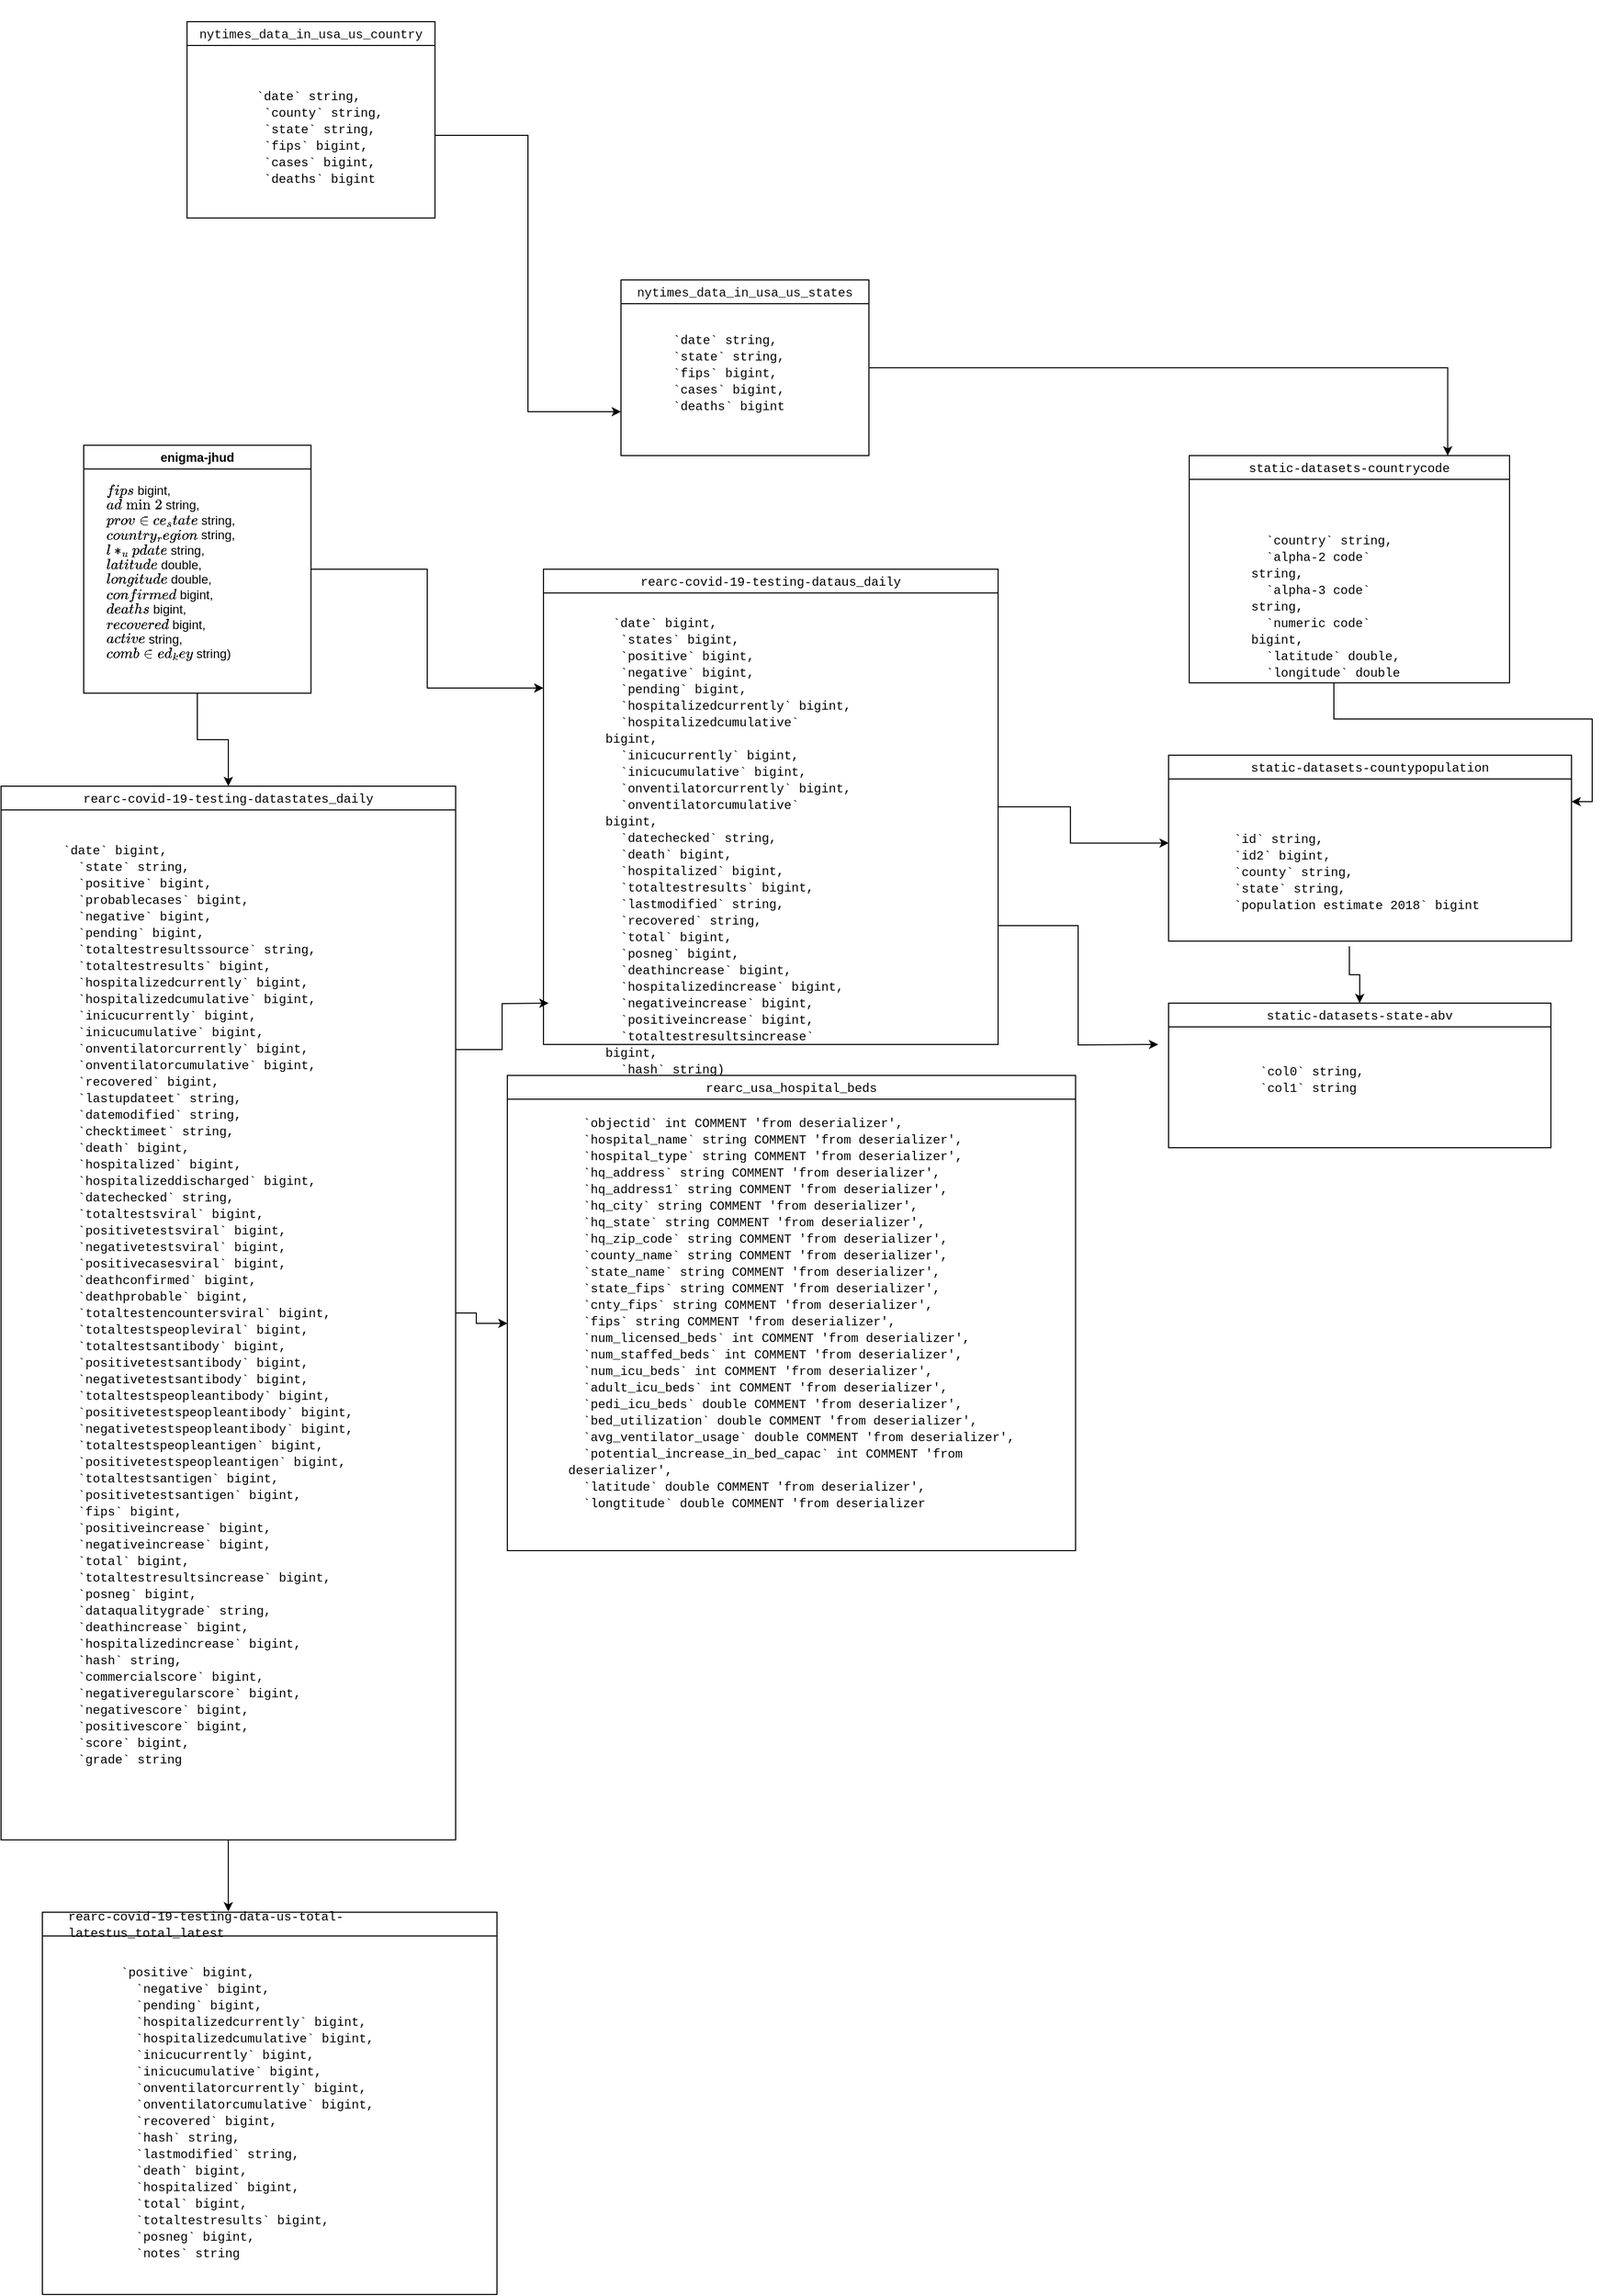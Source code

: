 <mxfile version="24.7.6">
  <diagram name="Page-1" id="dD29cySdZP62OlTQgOJT">
    <mxGraphModel dx="1900" dy="1630" grid="1" gridSize="10" guides="1" tooltips="1" connect="1" arrows="1" fold="1" page="1" pageScale="1" pageWidth="850" pageHeight="1100" background="none" math="0" shadow="0">
      <root>
        <mxCell id="0" />
        <mxCell id="1" parent="0" />
        <mxCell id="BDY_F9Gg0oUb3C9UldvQ-10" style="edgeStyle=orthogonalEdgeStyle;rounded=0;orthogonalLoop=1;jettySize=auto;html=1;exitX=1;exitY=0.5;exitDx=0;exitDy=0;entryX=0;entryY=0.25;entryDx=0;entryDy=0;" parent="1" source="F8RsnSarVV1AUwlZgipK-1" target="F8RsnSarVV1AUwlZgipK-21" edge="1">
          <mxGeometry relative="1" as="geometry" />
        </mxCell>
        <mxCell id="BDY_F9Gg0oUb3C9UldvQ-11" style="edgeStyle=orthogonalEdgeStyle;rounded=0;orthogonalLoop=1;jettySize=auto;html=1;exitX=0.5;exitY=1;exitDx=0;exitDy=0;" parent="1" source="F8RsnSarVV1AUwlZgipK-1" target="F8RsnSarVV1AUwlZgipK-23" edge="1">
          <mxGeometry relative="1" as="geometry" />
        </mxCell>
        <mxCell id="F8RsnSarVV1AUwlZgipK-1" value="enigma-jhud" style="swimlane;whiteSpace=wrap;html=1;" parent="1" vertex="1">
          <mxGeometry x="-20" y="150" width="220" height="240" as="geometry" />
        </mxCell>
        <mxCell id="F8RsnSarVV1AUwlZgipK-2" value="`fips` bigint,  &#xa;  `admin2` string,  &#xa;  `province_state` string,  &#xa;  `country_region` string,  &#xa;  `last_update` string,  &#xa;  `latitude` double,  &#xa;  `longitude` double,  &#xa;  `confirmed` bigint,  &#xa;  `deaths` bigint,  &#xa;  `recovered` bigint,  &#xa;  `active` string,  &#xa;  `combined_key` string)" style="text;whiteSpace=wrap;html=1;" parent="F8RsnSarVV1AUwlZgipK-1" vertex="1">
          <mxGeometry x="20" y="30" width="160" height="200" as="geometry" />
        </mxCell>
        <mxCell id="F8RsnSarVV1AUwlZgipK-5" value="&lt;pre style=&quot;font-family: var(--font-family-monospace-yt4nwf, Monaco, Menlo, Consolas, &amp;quot;Courier Prime&amp;quot;, Courier, &amp;quot;Courier New&amp;quot;, monospace); font-size: var(--font-size-body-s-533prh, 12px); padding: 0.4rem; margin-top: 0px; margin-bottom: 0px; overflow: auto; background-image: initial; background-position: initial; background-size: initial; background-repeat: initial; background-attachment: initial; background-origin: initial; background-clip: initial; text-wrap: wrap; line-height: var(--line-height-body-s-n0pazd, 16px); -webkit-font-smoothing: auto; font-weight: 400; padding-block: var(--space-scaled-xl-rljqft, 24px); padding-inline: var(--space-xl-5fdwzu, 24px); text-align: start;&quot; class=&quot;awsui_root_18wu0_1ra3n_851 awsui_box_18wu0_1ra3n_108 awsui_pre-variant_18wu0_1ra3n_108 awsui_p-xl_18wu0_1ra3n_501 awsui_color-default_18wu0_1ra3n_108 awsui_font-size-body-s_18wu0_1ra3n_259 awsui_font-weight-default_18wu0_1ra3n_164&quot; data-testid=&quot;query-results-text&quot;&gt;&lt;span style=&quot;background-color: rgb(255, 255, 255);&quot;&gt;&lt;font color=&quot;#0a0a0a&quot;&gt;nytimes_data_in_usa_us_states&lt;/font&gt;&lt;/span&gt;&lt;/pre&gt;" style="swimlane;whiteSpace=wrap;html=1;" parent="1" vertex="1">
          <mxGeometry x="500" y="-10" width="240" height="170" as="geometry" />
        </mxCell>
        <mxCell id="F8RsnSarVV1AUwlZgipK-6" value="&lt;pre data-testid=&quot;query-results-text&quot; class=&quot;awsui_root_18wu0_1ra3n_851 awsui_box_18wu0_1ra3n_108 awsui_pre-variant_18wu0_1ra3n_108 awsui_p-xl_18wu0_1ra3n_501 awsui_color-default_18wu0_1ra3n_108 awsui_font-size-body-s_18wu0_1ra3n_259 awsui_font-weight-default_18wu0_1ra3n_164&quot; style=&quot;font-family: var(--font-family-monospace-yt4nwf, Monaco, Menlo, Consolas, &amp;quot;Courier Prime&amp;quot;, Courier, &amp;quot;Courier New&amp;quot;, monospace); font-size: var(--font-size-body-s-533prh, 12px); padding: 0.4rem; margin-top: 0px; margin-bottom: 0px; overflow: auto; background-image: initial; background-position: initial; background-size: initial; background-repeat: initial; background-attachment: initial; background-origin: initial; background-clip: initial; text-wrap: wrap; line-height: var(--line-height-body-s-n0pazd, 16px); -webkit-font-smoothing: auto; padding-block: var(--space-scaled-xl-rljqft, 24px); padding-inline: var(--space-xl-5fdwzu, 24px);&quot;&gt;  `date` string, &lt;br&gt;  `state` string, &lt;br&gt;  `fips` bigint, &lt;br&gt;  `cases` bigint, &lt;br&gt;  `deaths` bigint&lt;/pre&gt;" style="text;whiteSpace=wrap;html=1;fontColor=default;labelBackgroundColor=none;" parent="F8RsnSarVV1AUwlZgipK-5" vertex="1">
          <mxGeometry x="10" y="20" width="190" height="200" as="geometry" />
        </mxCell>
        <mxCell id="F8RsnSarVV1AUwlZgipK-7" value="&lt;pre style=&quot;font-family: var(--font-family-monospace-yt4nwf, Monaco, Menlo, Consolas, &amp;quot;Courier Prime&amp;quot;, Courier, &amp;quot;Courier New&amp;quot;, monospace); font-size: var(--font-size-body-s-533prh, 12px); padding: 0.4rem; margin-top: 0px; margin-bottom: 0px; overflow: auto; background-image: initial; background-position: initial; background-size: initial; background-repeat: initial; background-attachment: initial; background-origin: initial; background-clip: initial; text-wrap: wrap; line-height: var(--line-height-body-s-n0pazd, 16px); -webkit-font-smoothing: auto; font-weight: 400; padding-block: var(--space-scaled-xl-rljqft, 24px); padding-inline: var(--space-xl-5fdwzu, 24px); text-align: start;&quot; class=&quot;awsui_root_18wu0_1ra3n_851 awsui_box_18wu0_1ra3n_108 awsui_pre-variant_18wu0_1ra3n_108 awsui_p-xl_18wu0_1ra3n_501 awsui_color-default_18wu0_1ra3n_108 awsui_font-size-body-s_18wu0_1ra3n_259 awsui_font-weight-default_18wu0_1ra3n_164&quot; data-testid=&quot;query-results-text&quot;&gt;&lt;span style=&quot;&quot;&gt;&lt;font color=&quot;#0a0a0a&quot;&gt;nytimes_data_in_usa_us_country&lt;/font&gt;&lt;/span&gt;&lt;/pre&gt;" style="swimlane;whiteSpace=wrap;html=1;labelBackgroundColor=none;shadow=0;" parent="1" vertex="1">
          <mxGeometry x="80" y="-260" width="240" height="190" as="geometry" />
        </mxCell>
        <mxCell id="F8RsnSarVV1AUwlZgipK-8" value="&lt;pre data-testid=&quot;query-results-text&quot; class=&quot;awsui_root_18wu0_1ra3n_851 awsui_box_18wu0_1ra3n_108 awsui_pre-variant_18wu0_1ra3n_108 awsui_p-xl_18wu0_1ra3n_501 awsui_color-default_18wu0_1ra3n_108 awsui_font-size-body-s_18wu0_1ra3n_259 awsui_font-weight-default_18wu0_1ra3n_164&quot; style=&quot;font-family: var(--font-family-monospace-yt4nwf, Monaco, Menlo, Consolas, &amp;quot;Courier Prime&amp;quot;, Courier, &amp;quot;Courier New&amp;quot;, monospace); font-size: var(--font-size-body-s-533prh, 12px); padding: 0.4rem; margin-top: 0px; margin-bottom: 0px; overflow: auto; background-image: initial; background-position: initial; background-size: initial; background-repeat: initial; background-attachment: initial; background-origin: initial; background-clip: initial; text-wrap: wrap; line-height: var(--line-height-body-s-n0pazd, 16px); -webkit-font-smoothing: auto; padding-block: var(--space-scaled-xl-rljqft, 24px); padding-inline: var(--space-xl-5fdwzu, 24px);&quot;&gt;&lt;pre data-testid=&quot;query-results-text&quot; class=&quot;awsui_root_18wu0_1ra3n_851 awsui_box_18wu0_1ra3n_108 awsui_pre-variant_18wu0_1ra3n_108 awsui_p-xl_18wu0_1ra3n_501 awsui_color-default_18wu0_1ra3n_108 awsui_font-size-body-s_18wu0_1ra3n_259 awsui_font-weight-default_18wu0_1ra3n_164&quot; style=&quot;font-family: var(--font-family-monospace-yt4nwf, Monaco, Menlo, Consolas, &amp;quot;Courier Prime&amp;quot;, Courier, &amp;quot;Courier New&amp;quot;, monospace); font-size: var(--font-size-body-s-533prh, 12px); padding: 0.4rem; margin-top: 0px; margin-bottom: 0px; overflow: auto; background-image: initial; background-position: initial; background-size: initial; background-repeat: initial; background-attachment: initial; background-origin: initial; background-clip: initial; text-wrap: wrap; line-height: var(--line-height-body-s-n0pazd, 16px); -webkit-font-smoothing: auto; padding-block: var(--space-scaled-xl-rljqft, 24px); padding-inline: var(--space-xl-5fdwzu, 24px);&quot;&gt; `date` string, &lt;br&gt;  `county` string, &lt;br&gt;  `state` string, &lt;br&gt;  `fips` bigint, &lt;br&gt;  `cases` bigint, &lt;br&gt;  `deaths` bigint&lt;/pre&gt;&lt;/pre&gt;" style="text;whiteSpace=wrap;html=1;fontColor=default;labelBackgroundColor=none;" parent="F8RsnSarVV1AUwlZgipK-7" vertex="1">
          <mxGeometry x="10" y="10" width="230" height="200" as="geometry" />
        </mxCell>
        <mxCell id="F8RsnSarVV1AUwlZgipK-17" value="&lt;pre style=&quot;font-family: var(--font-family-monospace-yt4nwf, Monaco, Menlo, Consolas, &amp;quot;Courier Prime&amp;quot;, Courier, &amp;quot;Courier New&amp;quot;, monospace); font-size: var(--font-size-body-s-533prh, 12px); padding: 0.4rem; margin-top: 0px; margin-bottom: 0px; overflow: auto; background-image: initial; background-position: initial; background-size: initial; background-repeat: initial; background-attachment: initial; background-origin: initial; background-clip: initial; text-wrap: wrap; line-height: var(--line-height-body-s-n0pazd, 16px); -webkit-font-smoothing: auto; font-weight: 400; padding-block: var(--space-scaled-xl-rljqft, 24px); padding-inline: var(--space-xl-5fdwzu, 24px); text-align: start;&quot; class=&quot;awsui_root_18wu0_1ra3n_851 awsui_box_18wu0_1ra3n_108 awsui_pre-variant_18wu0_1ra3n_108 awsui_p-xl_18wu0_1ra3n_501 awsui_color-default_18wu0_1ra3n_108 awsui_font-size-body-s_18wu0_1ra3n_259 awsui_font-weight-default_18wu0_1ra3n_164&quot; data-testid=&quot;query-results-text&quot;&gt;rearc-covid-19-testing-data-us-total-latestus_total_latest&lt;/pre&gt;" style="swimlane;whiteSpace=wrap;html=1;labelBackgroundColor=none;fontColor=default;" parent="1" vertex="1">
          <mxGeometry x="-60" y="1570" width="440" height="370" as="geometry" />
        </mxCell>
        <mxCell id="F8RsnSarVV1AUwlZgipK-18" value="&lt;pre style=&quot;font-family: var(--font-family-monospace-yt4nwf, Monaco, Menlo, Consolas, &amp;quot;Courier Prime&amp;quot;, Courier, &amp;quot;Courier New&amp;quot;, monospace); font-size: var(--font-size-body-s-533prh, 12px); padding: 0.4rem; margin-top: 0px; margin-bottom: 0px; overflow: auto; background-image: initial; background-position: initial; background-size: initial; background-repeat: initial; background-attachment: initial; background-origin: initial; background-clip: initial; text-wrap: wrap; line-height: var(--line-height-body-s-n0pazd, 16px); -webkit-font-smoothing: auto; padding-block: var(--space-scaled-xl-rljqft, 24px); padding-inline: var(--space-xl-5fdwzu, 24px);&quot; class=&quot;awsui_root_18wu0_1ra3n_851 awsui_box_18wu0_1ra3n_108 awsui_pre-variant_18wu0_1ra3n_108 awsui_p-xl_18wu0_1ra3n_501 awsui_color-default_18wu0_1ra3n_108 awsui_font-size-body-s_18wu0_1ra3n_259 awsui_font-weight-default_18wu0_1ra3n_164&quot; data-testid=&quot;query-results-text&quot;&gt;`positive` bigint, &lt;br&gt;  `negative` bigint, &lt;br&gt;  `pending` bigint, &lt;br&gt;  `hospitalizedcurrently` bigint, &lt;br&gt;  `hospitalizedcumulative` bigint, &lt;br&gt;  `inicucurrently` bigint, &lt;br&gt;  `inicucumulative` bigint, &lt;br&gt;  `onventilatorcurrently` bigint, &lt;br&gt;  `onventilatorcumulative` bigint, &lt;br&gt;  `recovered` bigint, &lt;br&gt;  `hash` string, &lt;br&gt;  `lastmodified` string, &lt;br&gt;  `death` bigint, &lt;br&gt;  `hospitalized` bigint, &lt;br&gt;  `total` bigint, &lt;br&gt;  `totaltestresults` bigint, &lt;br&gt;  `posneg` bigint, &lt;br&gt;  `notes` string&lt;/pre&gt;" style="text;whiteSpace=wrap;html=1;labelBackgroundColor=none;fontColor=default;" parent="F8RsnSarVV1AUwlZgipK-17" vertex="1">
          <mxGeometry x="50" y="20" width="310" height="200" as="geometry" />
        </mxCell>
        <mxCell id="BDY_F9Gg0oUb3C9UldvQ-19" style="edgeStyle=orthogonalEdgeStyle;rounded=0;orthogonalLoop=1;jettySize=auto;html=1;exitX=1;exitY=0.75;exitDx=0;exitDy=0;" parent="1" source="F8RsnSarVV1AUwlZgipK-21" edge="1">
          <mxGeometry relative="1" as="geometry">
            <mxPoint x="1020" y="730" as="targetPoint" />
          </mxGeometry>
        </mxCell>
        <mxCell id="F8RsnSarVV1AUwlZgipK-21" value="&lt;pre style=&quot;font-family: var(--font-family-monospace-yt4nwf, Monaco, Menlo, Consolas, &amp;quot;Courier Prime&amp;quot;, Courier, &amp;quot;Courier New&amp;quot;, monospace); font-size: var(--font-size-body-s-533prh, 12px); padding: 0.4rem; margin-top: 0px; margin-bottom: 0px; overflow: auto; background-image: initial; background-position: initial; background-size: initial; background-repeat: initial; background-attachment: initial; background-origin: initial; background-clip: initial; text-wrap: wrap; line-height: var(--line-height-body-s-n0pazd, 16px); -webkit-font-smoothing: auto; font-weight: 400; padding-block: var(--space-scaled-xl-rljqft, 24px); padding-inline: var(--space-xl-5fdwzu, 24px); text-align: start;&quot; class=&quot;awsui_root_18wu0_1ra3n_851 awsui_box_18wu0_1ra3n_108 awsui_pre-variant_18wu0_1ra3n_108 awsui_p-xl_18wu0_1ra3n_501 awsui_color-default_18wu0_1ra3n_108 awsui_font-size-body-s_18wu0_1ra3n_259 awsui_font-weight-default_18wu0_1ra3n_164&quot; data-testid=&quot;query-results-text&quot;&gt;&lt;pre style=&quot;font-family: var(--font-family-monospace-yt4nwf, Monaco, Menlo, Consolas, &amp;quot;Courier Prime&amp;quot;, Courier, &amp;quot;Courier New&amp;quot;, monospace); font-size: var(--font-size-body-s-533prh, 12px); padding: 0.4rem; margin-top: 0px; margin-bottom: 0px; overflow: auto; background-image: initial; background-position: initial; background-size: initial; background-repeat: initial; background-attachment: initial; background-origin: initial; background-clip: initial; text-wrap: wrap; line-height: var(--line-height-body-s-n0pazd, 16px); -webkit-font-smoothing: auto; padding-block: var(--space-scaled-xl-rljqft, 24px); padding-inline: var(--space-xl-5fdwzu, 24px);&quot; class=&quot;awsui_root_18wu0_1ra3n_851 awsui_box_18wu0_1ra3n_108 awsui_pre-variant_18wu0_1ra3n_108 awsui_p-xl_18wu0_1ra3n_501 awsui_color-default_18wu0_1ra3n_108 awsui_font-size-body-s_18wu0_1ra3n_259 awsui_font-weight-default_18wu0_1ra3n_164&quot; data-testid=&quot;query-results-text&quot;&gt;rearc-covid-19-testing-dataus_daily&lt;/pre&gt;&lt;/pre&gt;" style="swimlane;whiteSpace=wrap;html=1;labelBackgroundColor=none;fontColor=default;" parent="1" vertex="1">
          <mxGeometry x="425" y="270" width="440" height="460" as="geometry" />
        </mxCell>
        <mxCell id="F8RsnSarVV1AUwlZgipK-22" value="&lt;pre style=&quot;font-family: var(--font-family-monospace-yt4nwf, Monaco, Menlo, Consolas, &amp;quot;Courier Prime&amp;quot;, Courier, &amp;quot;Courier New&amp;quot;, monospace); font-size: var(--font-size-body-s-533prh, 12px); padding: 0.4rem; margin-top: 0px; margin-bottom: 0px; overflow: auto; background-image: initial; background-position: initial; background-size: initial; background-repeat: initial; background-attachment: initial; background-origin: initial; background-clip: initial; text-wrap: wrap; line-height: var(--line-height-body-s-n0pazd, 16px); -webkit-font-smoothing: auto; padding-block: var(--space-scaled-xl-rljqft, 24px); padding-inline: var(--space-xl-5fdwzu, 24px);&quot; class=&quot;awsui_root_18wu0_1ra3n_851 awsui_box_18wu0_1ra3n_108 awsui_pre-variant_18wu0_1ra3n_108 awsui_p-xl_18wu0_1ra3n_501 awsui_color-default_18wu0_1ra3n_108 awsui_font-size-body-s_18wu0_1ra3n_259 awsui_font-weight-default_18wu0_1ra3n_164&quot; data-testid=&quot;query-results-text&quot;&gt;&lt;pre style=&quot;font-family: var(--font-family-monospace-yt4nwf, Monaco, Menlo, Consolas, &amp;quot;Courier Prime&amp;quot;, Courier, &amp;quot;Courier New&amp;quot;, monospace); font-size: var(--font-size-body-s-533prh, 12px); padding: 0.4rem; margin-top: 0px; margin-bottom: 0px; overflow: auto; background-image: initial; background-position: initial; background-size: initial; background-repeat: initial; background-attachment: initial; background-origin: initial; background-clip: initial; text-wrap: wrap; line-height: var(--line-height-body-s-n0pazd, 16px); -webkit-font-smoothing: auto; padding-block: var(--space-scaled-xl-rljqft, 24px); padding-inline: var(--space-xl-5fdwzu, 24px);&quot; class=&quot;awsui_root_18wu0_1ra3n_851 awsui_box_18wu0_1ra3n_108 awsui_pre-variant_18wu0_1ra3n_108 awsui_p-xl_18wu0_1ra3n_501 awsui_color-default_18wu0_1ra3n_108 awsui_font-size-body-s_18wu0_1ra3n_259 awsui_font-weight-default_18wu0_1ra3n_164&quot; data-testid=&quot;query-results-text&quot;&gt; `date` bigint, &lt;br&gt;  `states` bigint, &lt;br&gt;  `positive` bigint, &lt;br&gt;  `negative` bigint, &lt;br&gt;  `pending` bigint, &lt;br&gt;  `hospitalizedcurrently` bigint, &lt;br&gt;  `hospitalizedcumulative` bigint, &lt;br&gt;  `inicucurrently` bigint, &lt;br&gt;  `inicucumulative` bigint, &lt;br&gt;  `onventilatorcurrently` bigint, &lt;br&gt;  `onventilatorcumulative` bigint, &lt;br&gt;  `datechecked` string, &lt;br&gt;  `death` bigint, &lt;br&gt;  `hospitalized` bigint, &lt;br&gt;  `totaltestresults` bigint, &lt;br&gt;  `lastmodified` string, &lt;br&gt;  `recovered` string, &lt;br&gt;  `total` bigint, &lt;br&gt;  `posneg` bigint, &lt;br&gt;  `deathincrease` bigint, &lt;br&gt;  `hospitalizedincrease` bigint, &lt;br&gt;  `negativeincrease` bigint, &lt;br&gt;  `positiveincrease` bigint, &lt;br&gt;  `totaltestresultsincrease` bigint, &lt;br&gt;  `hash` string)&lt;/pre&gt;&lt;/pre&gt;" style="text;whiteSpace=wrap;html=1;labelBackgroundColor=none;fontColor=default;" parent="F8RsnSarVV1AUwlZgipK-21" vertex="1">
          <mxGeometry x="10" y="-10" width="340" height="200" as="geometry" />
        </mxCell>
        <mxCell id="BDY_F9Gg0oUb3C9UldvQ-12" style="edgeStyle=orthogonalEdgeStyle;rounded=0;orthogonalLoop=1;jettySize=auto;html=1;exitX=1;exitY=0.25;exitDx=0;exitDy=0;" parent="1" source="F8RsnSarVV1AUwlZgipK-23" edge="1">
          <mxGeometry relative="1" as="geometry">
            <mxPoint x="430" y="690" as="targetPoint" />
          </mxGeometry>
        </mxCell>
        <mxCell id="F8RsnSarVV1AUwlZgipK-23" value="&lt;pre style=&quot;font-family: var(--font-family-monospace-yt4nwf, Monaco, Menlo, Consolas, &amp;quot;Courier Prime&amp;quot;, Courier, &amp;quot;Courier New&amp;quot;, monospace); font-size: var(--font-size-body-s-533prh, 12px); padding: 0.4rem; margin-top: 0px; margin-bottom: 0px; overflow: auto; background-image: initial; background-position: initial; background-size: initial; background-repeat: initial; background-attachment: initial; background-origin: initial; background-clip: initial; text-wrap: wrap; line-height: var(--line-height-body-s-n0pazd, 16px); -webkit-font-smoothing: auto; font-weight: 400; padding-block: var(--space-scaled-xl-rljqft, 24px); padding-inline: var(--space-xl-5fdwzu, 24px); text-align: start;&quot; class=&quot;awsui_root_18wu0_1ra3n_851 awsui_box_18wu0_1ra3n_108 awsui_pre-variant_18wu0_1ra3n_108 awsui_p-xl_18wu0_1ra3n_501 awsui_color-default_18wu0_1ra3n_108 awsui_font-size-body-s_18wu0_1ra3n_259 awsui_font-weight-default_18wu0_1ra3n_164&quot; data-testid=&quot;query-results-text&quot;&gt;&lt;pre style=&quot;font-family: var(--font-family-monospace-yt4nwf, Monaco, Menlo, Consolas, &amp;quot;Courier Prime&amp;quot;, Courier, &amp;quot;Courier New&amp;quot;, monospace); font-size: var(--font-size-body-s-533prh, 12px); padding: 0.4rem; margin-top: 0px; margin-bottom: 0px; overflow: auto; background-image: initial; background-position: initial; background-size: initial; background-repeat: initial; background-attachment: initial; background-origin: initial; background-clip: initial; text-wrap: wrap; line-height: var(--line-height-body-s-n0pazd, 16px); -webkit-font-smoothing: auto; padding-block: var(--space-scaled-xl-rljqft, 24px); padding-inline: var(--space-xl-5fdwzu, 24px);&quot; class=&quot;awsui_root_18wu0_1ra3n_851 awsui_box_18wu0_1ra3n_108 awsui_pre-variant_18wu0_1ra3n_108 awsui_p-xl_18wu0_1ra3n_501 awsui_color-default_18wu0_1ra3n_108 awsui_font-size-body-s_18wu0_1ra3n_259 awsui_font-weight-default_18wu0_1ra3n_164&quot; data-testid=&quot;query-results-text&quot;&gt;rearc-covid-19-testing-datastates_daily&lt;/pre&gt;&lt;/pre&gt;" style="swimlane;whiteSpace=wrap;html=1;labelBackgroundColor=none;fontColor=default;" parent="1" vertex="1">
          <mxGeometry x="-100" y="480" width="440" height="1020" as="geometry" />
        </mxCell>
        <mxCell id="F8RsnSarVV1AUwlZgipK-24" value="&lt;pre style=&quot;font-family: var(--font-family-monospace-yt4nwf, Monaco, Menlo, Consolas, &amp;quot;Courier Prime&amp;quot;, Courier, &amp;quot;Courier New&amp;quot;, monospace); font-size: var(--font-size-body-s-533prh, 12px); padding: 0.4rem; margin-top: 0px; margin-bottom: 0px; overflow: auto; background-image: initial; background-position: initial; background-size: initial; background-repeat: initial; background-attachment: initial; background-origin: initial; background-clip: initial; text-wrap: wrap; line-height: var(--line-height-body-s-n0pazd, 16px); -webkit-font-smoothing: auto; padding-block: var(--space-scaled-xl-rljqft, 24px); padding-inline: var(--space-xl-5fdwzu, 24px);&quot; class=&quot;awsui_root_18wu0_1ra3n_851 awsui_box_18wu0_1ra3n_108 awsui_pre-variant_18wu0_1ra3n_108 awsui_p-xl_18wu0_1ra3n_501 awsui_color-default_18wu0_1ra3n_108 awsui_font-size-body-s_18wu0_1ra3n_259 awsui_font-weight-default_18wu0_1ra3n_164&quot; data-testid=&quot;query-results-text&quot;&gt;&lt;pre style=&quot;font-family: var(--font-family-monospace-yt4nwf, Monaco, Menlo, Consolas, &amp;quot;Courier Prime&amp;quot;, Courier, &amp;quot;Courier New&amp;quot;, monospace); font-size: var(--font-size-body-s-533prh, 12px); padding: 0.4rem; margin-top: 0px; margin-bottom: 0px; overflow: auto; background-image: initial; background-position: initial; background-size: initial; background-repeat: initial; background-attachment: initial; background-origin: initial; background-clip: initial; text-wrap: wrap; line-height: var(--line-height-body-s-n0pazd, 16px); -webkit-font-smoothing: auto; padding-block: var(--space-scaled-xl-rljqft, 24px); padding-inline: var(--space-xl-5fdwzu, 24px);&quot; class=&quot;awsui_root_18wu0_1ra3n_851 awsui_box_18wu0_1ra3n_108 awsui_pre-variant_18wu0_1ra3n_108 awsui_p-xl_18wu0_1ra3n_501 awsui_color-default_18wu0_1ra3n_108 awsui_font-size-body-s_18wu0_1ra3n_259 awsui_font-weight-default_18wu0_1ra3n_164&quot; data-testid=&quot;query-results-text&quot;&gt;`date` bigint, &lt;br&gt;  `state` string, &lt;br&gt;  `positive` bigint, &lt;br&gt;  `probablecases` bigint, &lt;br&gt;  `negative` bigint, &lt;br&gt;  `pending` bigint, &lt;br&gt;  `totaltestresultssource` string, &lt;br&gt;  `totaltestresults` bigint, &lt;br&gt;  `hospitalizedcurrently` bigint, &lt;br&gt;  `hospitalizedcumulative` bigint, &lt;br&gt;  `inicucurrently` bigint, &lt;br&gt;  `inicucumulative` bigint, &lt;br&gt;  `onventilatorcurrently` bigint, &lt;br&gt;  `onventilatorcumulative` bigint, &lt;br&gt;  `recovered` bigint, &lt;br&gt;  `lastupdateet` string, &lt;br&gt;  `datemodified` string, &lt;br&gt;  `checktimeet` string, &lt;br&gt;  `death` bigint, &lt;br&gt;  `hospitalized` bigint, &lt;br&gt;  `hospitalizeddischarged` bigint, &lt;br&gt;  `datechecked` string, &lt;br&gt;  `totaltestsviral` bigint, &lt;br&gt;  `positivetestsviral` bigint, &lt;br&gt;  `negativetestsviral` bigint, &lt;br&gt;  `positivecasesviral` bigint, &lt;br&gt;  `deathconfirmed` bigint, &lt;br&gt;  `deathprobable` bigint, &lt;br&gt;  `totaltestencountersviral` bigint, &lt;br&gt;  `totaltestspeopleviral` bigint, &lt;br&gt;  `totaltestsantibody` bigint, &lt;br&gt;  `positivetestsantibody` bigint, &lt;br&gt;  `negativetestsantibody` bigint, &lt;br&gt;  `totaltestspeopleantibody` bigint, &lt;br&gt;  `positivetestspeopleantibody` bigint, &lt;br&gt;  `negativetestspeopleantibody` bigint, &lt;br&gt;  `totaltestspeopleantigen` bigint, &lt;br&gt;  `positivetestspeopleantigen` bigint, &lt;br&gt;  `totaltestsantigen` bigint, &lt;br&gt;  `positivetestsantigen` bigint, &lt;br&gt;  `fips` bigint, &lt;br&gt;  `positiveincrease` bigint, &lt;br&gt;  `negativeincrease` bigint, &lt;br&gt;  `total` bigint, &lt;br&gt;  `totaltestresultsincrease` bigint, &lt;br&gt;  `posneg` bigint, &lt;br&gt;  `dataqualitygrade` string, &lt;br&gt;  `deathincrease` bigint, &lt;br&gt;  `hospitalizedincrease` bigint, &lt;br&gt;  `hash` string, &lt;br&gt;  `commercialscore` bigint, &lt;br&gt;  `negativeregularscore` bigint, &lt;br&gt;  `negativescore` bigint, &lt;br&gt;  `positivescore` bigint, &lt;br&gt;  `score` bigint, &lt;br&gt;  `grade` string&lt;/pre&gt;&lt;/pre&gt;" style="text;whiteSpace=wrap;html=1;labelBackgroundColor=none;fontColor=default;" parent="F8RsnSarVV1AUwlZgipK-23" vertex="1">
          <mxGeometry x="10" width="380" height="200" as="geometry" />
        </mxCell>
        <mxCell id="F8RsnSarVV1AUwlZgipK-25" value="&lt;pre style=&quot;font-family: var(--font-family-monospace-yt4nwf, Monaco, Menlo, Consolas, &amp;quot;Courier Prime&amp;quot;, Courier, &amp;quot;Courier New&amp;quot;, monospace); font-size: var(--font-size-body-s-533prh, 12px); padding: 0.4rem; margin-top: 0px; margin-bottom: 0px; overflow: auto; background-image: initial; background-position: initial; background-size: initial; background-repeat: initial; background-attachment: initial; background-origin: initial; background-clip: initial; text-wrap: wrap; line-height: var(--line-height-body-s-n0pazd, 16px); -webkit-font-smoothing: auto; font-weight: 400; padding-block: var(--space-scaled-xl-rljqft, 24px); padding-inline: var(--space-xl-5fdwzu, 24px); text-align: start;&quot; class=&quot;awsui_root_18wu0_1ra3n_851 awsui_box_18wu0_1ra3n_108 awsui_pre-variant_18wu0_1ra3n_108 awsui_p-xl_18wu0_1ra3n_501 awsui_color-default_18wu0_1ra3n_108 awsui_font-size-body-s_18wu0_1ra3n_259 awsui_font-weight-default_18wu0_1ra3n_164&quot; data-testid=&quot;query-results-text&quot;&gt;&lt;pre style=&quot;font-family: var(--font-family-monospace-yt4nwf, Monaco, Menlo, Consolas, &amp;quot;Courier Prime&amp;quot;, Courier, &amp;quot;Courier New&amp;quot;, monospace); font-size: var(--font-size-body-s-533prh, 12px); padding: 0.4rem; margin-top: 0px; margin-bottom: 0px; overflow: auto; background-image: initial; background-position: initial; background-size: initial; background-repeat: initial; background-attachment: initial; background-origin: initial; background-clip: initial; text-wrap: wrap; line-height: var(--line-height-body-s-n0pazd, 16px); -webkit-font-smoothing: auto; padding-block: var(--space-scaled-xl-rljqft, 24px); padding-inline: var(--space-xl-5fdwzu, 24px);&quot; class=&quot;awsui_root_18wu0_1ra3n_851 awsui_box_18wu0_1ra3n_108 awsui_pre-variant_18wu0_1ra3n_108 awsui_p-xl_18wu0_1ra3n_501 awsui_color-default_18wu0_1ra3n_108 awsui_font-size-body-s_18wu0_1ra3n_259 awsui_font-weight-default_18wu0_1ra3n_164&quot; data-testid=&quot;query-results-text&quot;&gt;static-datasets-countrycode&lt;/pre&gt;&lt;/pre&gt;" style="swimlane;whiteSpace=wrap;html=1;fontColor=default;labelBackgroundColor=none;" parent="1" vertex="1">
          <mxGeometry x="1050" y="160" width="310" height="220" as="geometry" />
        </mxCell>
        <mxCell id="F8RsnSarVV1AUwlZgipK-26" value="&lt;pre data-testid=&quot;query-results-text&quot; class=&quot;awsui_root_18wu0_1ra3n_851 awsui_box_18wu0_1ra3n_108 awsui_pre-variant_18wu0_1ra3n_108 awsui_p-xl_18wu0_1ra3n_501 awsui_color-default_18wu0_1ra3n_108 awsui_font-size-body-s_18wu0_1ra3n_259 awsui_font-weight-default_18wu0_1ra3n_164&quot; style=&quot;font-family: var(--font-family-monospace-yt4nwf, Monaco, Menlo, Consolas, &amp;quot;Courier Prime&amp;quot;, Courier, &amp;quot;Courier New&amp;quot;, monospace); font-size: var(--font-size-body-s-533prh, 12px); padding: 0.4rem; margin-top: 0px; margin-bottom: 0px; overflow: auto; background-image: initial; background-position: initial; background-size: initial; background-repeat: initial; background-attachment: initial; background-origin: initial; background-clip: initial; text-wrap: wrap; line-height: var(--line-height-body-s-n0pazd, 16px); -webkit-font-smoothing: auto; padding-block: var(--space-scaled-xl-rljqft, 24px); padding-inline: var(--space-xl-5fdwzu, 24px);&quot;&gt;&lt;pre style=&quot;font-family: var(--font-family-monospace-yt4nwf, Monaco, Menlo, Consolas, &amp;quot;Courier Prime&amp;quot;, Courier, &amp;quot;Courier New&amp;quot;, monospace); font-size: var(--font-size-body-s-533prh, 12px); padding: 0.4rem; margin-top: 0px; margin-bottom: 0px; overflow: auto; background-image: initial; background-position: initial; background-size: initial; background-repeat: initial; background-attachment: initial; background-origin: initial; background-clip: initial; text-wrap: wrap; line-height: var(--line-height-body-s-n0pazd, 16px); -webkit-font-smoothing: auto; padding-block: var(--space-scaled-xl-rljqft, 24px); padding-inline: var(--space-xl-5fdwzu, 24px);&quot; class=&quot;awsui_root_18wu0_1ra3n_851 awsui_box_18wu0_1ra3n_108 awsui_pre-variant_18wu0_1ra3n_108 awsui_p-xl_18wu0_1ra3n_501 awsui_color-default_18wu0_1ra3n_108 awsui_font-size-body-s_18wu0_1ra3n_259 awsui_font-weight-default_18wu0_1ra3n_164&quot; data-testid=&quot;query-results-text&quot;&gt;  `country` string, &lt;br&gt;  `alpha-2 code` string, &lt;br&gt;  `alpha-3 code` string, &lt;br&gt;  `numeric code` bigint, &lt;br&gt;  `latitude` double, &lt;br&gt;  `longitude` double&lt;/pre&gt;&lt;/pre&gt;" style="text;whiteSpace=wrap;html=1;fontColor=default;labelBackgroundColor=none;" parent="F8RsnSarVV1AUwlZgipK-25" vertex="1">
          <mxGeometry x="10" y="20" width="260" height="200" as="geometry" />
        </mxCell>
        <mxCell id="F8RsnSarVV1AUwlZgipK-28" value="&lt;pre style=&quot;font-family: var(--font-family-monospace-yt4nwf, Monaco, Menlo, Consolas, &amp;quot;Courier Prime&amp;quot;, Courier, &amp;quot;Courier New&amp;quot;, monospace); font-size: var(--font-size-body-s-533prh, 12px); padding: 0.4rem; margin-top: 0px; margin-bottom: 0px; overflow: auto; background-image: initial; background-position: initial; background-size: initial; background-repeat: initial; background-attachment: initial; background-origin: initial; background-clip: initial; text-wrap: wrap; line-height: var(--line-height-body-s-n0pazd, 16px); -webkit-font-smoothing: auto; font-weight: 400; padding-block: var(--space-scaled-xl-rljqft, 24px); padding-inline: var(--space-xl-5fdwzu, 24px); text-align: start;&quot; class=&quot;awsui_root_18wu0_1ra3n_851 awsui_box_18wu0_1ra3n_108 awsui_pre-variant_18wu0_1ra3n_108 awsui_p-xl_18wu0_1ra3n_501 awsui_color-default_18wu0_1ra3n_108 awsui_font-size-body-s_18wu0_1ra3n_259 awsui_font-weight-default_18wu0_1ra3n_164&quot; data-testid=&quot;query-results-text&quot;&gt;&lt;pre style=&quot;font-family: var(--font-family-monospace-yt4nwf, Monaco, Menlo, Consolas, &amp;quot;Courier Prime&amp;quot;, Courier, &amp;quot;Courier New&amp;quot;, monospace); font-size: var(--font-size-body-s-533prh, 12px); padding: 0.4rem; margin-top: 0px; margin-bottom: 0px; overflow: auto; background-image: initial; background-position: initial; background-size: initial; background-repeat: initial; background-attachment: initial; background-origin: initial; background-clip: initial; text-wrap: wrap; line-height: var(--line-height-body-s-n0pazd, 16px); -webkit-font-smoothing: auto; padding-block: var(--space-scaled-xl-rljqft, 24px); padding-inline: var(--space-xl-5fdwzu, 24px);&quot; class=&quot;awsui_root_18wu0_1ra3n_851 awsui_box_18wu0_1ra3n_108 awsui_pre-variant_18wu0_1ra3n_108 awsui_p-xl_18wu0_1ra3n_501 awsui_color-default_18wu0_1ra3n_108 awsui_font-size-body-s_18wu0_1ra3n_259 awsui_font-weight-default_18wu0_1ra3n_164&quot; data-testid=&quot;query-results-text&quot;&gt;&lt;pre style=&quot;font-family: var(--font-family-monospace-yt4nwf, Monaco, Menlo, Consolas, &amp;quot;Courier Prime&amp;quot;, Courier, &amp;quot;Courier New&amp;quot;, monospace); font-size: var(--font-size-body-s-533prh, 12px); padding: 0.4rem; margin-top: 0px; margin-bottom: 0px; overflow: auto; background-image: initial; background-position: initial; background-size: initial; background-repeat: initial; background-attachment: initial; background-origin: initial; background-clip: initial; text-wrap: wrap; line-height: var(--line-height-body-s-n0pazd, 16px); -webkit-font-smoothing: auto; padding-block: var(--space-scaled-xl-rljqft, 24px); padding-inline: var(--space-xl-5fdwzu, 24px);&quot; class=&quot;awsui_root_18wu0_1ra3n_851 awsui_box_18wu0_1ra3n_108 awsui_pre-variant_18wu0_1ra3n_108 awsui_p-xl_18wu0_1ra3n_501 awsui_color-default_18wu0_1ra3n_108 awsui_font-size-body-s_18wu0_1ra3n_259 awsui_font-weight-default_18wu0_1ra3n_164&quot; data-testid=&quot;query-results-text&quot;&gt;static-datasets-countypopulation&lt;/pre&gt;&lt;/pre&gt;&lt;/pre&gt;" style="swimlane;whiteSpace=wrap;html=1;fontColor=default;labelBackgroundColor=none;" parent="1" vertex="1">
          <mxGeometry x="1030" y="450" width="390" height="180" as="geometry" />
        </mxCell>
        <mxCell id="F8RsnSarVV1AUwlZgipK-29" value="&lt;pre data-testid=&quot;query-results-text&quot; class=&quot;awsui_root_18wu0_1ra3n_851 awsui_box_18wu0_1ra3n_108 awsui_pre-variant_18wu0_1ra3n_108 awsui_p-xl_18wu0_1ra3n_501 awsui_color-default_18wu0_1ra3n_108 awsui_font-size-body-s_18wu0_1ra3n_259 awsui_font-weight-default_18wu0_1ra3n_164&quot; style=&quot;font-family: var(--font-family-monospace-yt4nwf, Monaco, Menlo, Consolas, &amp;quot;Courier Prime&amp;quot;, Courier, &amp;quot;Courier New&amp;quot;, monospace); font-size: var(--font-size-body-s-533prh, 12px); padding: 0.4rem; margin-top: 0px; margin-bottom: 0px; overflow: auto; background-image: initial; background-position: initial; background-size: initial; background-repeat: initial; background-attachment: initial; background-origin: initial; background-clip: initial; text-wrap: wrap; line-height: var(--line-height-body-s-n0pazd, 16px); -webkit-font-smoothing: auto; padding-block: var(--space-scaled-xl-rljqft, 24px); padding-inline: var(--space-xl-5fdwzu, 24px);&quot;&gt;&lt;pre style=&quot;font-family: var(--font-family-monospace-yt4nwf, Monaco, Menlo, Consolas, &amp;quot;Courier Prime&amp;quot;, Courier, &amp;quot;Courier New&amp;quot;, monospace); font-size: var(--font-size-body-s-533prh, 12px); padding: 0.4rem; margin-top: 0px; margin-bottom: 0px; overflow: auto; background-image: initial; background-position: initial; background-size: initial; background-repeat: initial; background-attachment: initial; background-origin: initial; background-clip: initial; text-wrap: wrap; line-height: var(--line-height-body-s-n0pazd, 16px); -webkit-font-smoothing: auto; padding-block: var(--space-scaled-xl-rljqft, 24px); padding-inline: var(--space-xl-5fdwzu, 24px);&quot; class=&quot;awsui_root_18wu0_1ra3n_851 awsui_box_18wu0_1ra3n_108 awsui_pre-variant_18wu0_1ra3n_108 awsui_p-xl_18wu0_1ra3n_501 awsui_color-default_18wu0_1ra3n_108 awsui_font-size-body-s_18wu0_1ra3n_259 awsui_font-weight-default_18wu0_1ra3n_164&quot; data-testid=&quot;query-results-text&quot;&gt;&lt;pre style=&quot;font-family: var(--font-family-monospace-yt4nwf, Monaco, Menlo, Consolas, &amp;quot;Courier Prime&amp;quot;, Courier, &amp;quot;Courier New&amp;quot;, monospace); font-size: var(--font-size-body-s-533prh, 12px); padding: 0.4rem; margin-top: 0px; margin-bottom: 0px; overflow: auto; background-image: initial; background-position: initial; background-size: initial; background-repeat: initial; background-attachment: initial; background-origin: initial; background-clip: initial; text-wrap: wrap; line-height: var(--line-height-body-s-n0pazd, 16px); -webkit-font-smoothing: auto; padding-block: var(--space-scaled-xl-rljqft, 24px); padding-inline: var(--space-xl-5fdwzu, 24px);&quot; class=&quot;awsui_root_18wu0_1ra3n_851 awsui_box_18wu0_1ra3n_108 awsui_pre-variant_18wu0_1ra3n_108 awsui_p-xl_18wu0_1ra3n_501 awsui_color-default_18wu0_1ra3n_108 awsui_font-size-body-s_18wu0_1ra3n_259 awsui_font-weight-default_18wu0_1ra3n_164&quot; data-testid=&quot;query-results-text&quot;&gt;  `id` string, &lt;br&gt;  `id2` bigint, &lt;br&gt;  `county` string, &lt;br&gt;  `state` string, &lt;br&gt;  `population estimate 2018` bigint&lt;/pre&gt;&lt;/pre&gt;&lt;/pre&gt;" style="text;whiteSpace=wrap;html=1;fontColor=default;labelBackgroundColor=none;" parent="F8RsnSarVV1AUwlZgipK-28" vertex="1">
          <mxGeometry x="-25" y="-5" width="400" height="190" as="geometry" />
        </mxCell>
        <mxCell id="F8RsnSarVV1AUwlZgipK-30" value="&lt;pre style=&quot;font-family: var(--font-family-monospace-yt4nwf, Monaco, Menlo, Consolas, &amp;quot;Courier Prime&amp;quot;, Courier, &amp;quot;Courier New&amp;quot;, monospace); font-size: var(--font-size-body-s-533prh, 12px); padding: 0.4rem; margin-top: 0px; margin-bottom: 0px; overflow: auto; background-image: initial; background-position: initial; background-size: initial; background-repeat: initial; background-attachment: initial; background-origin: initial; background-clip: initial; text-wrap: wrap; line-height: var(--line-height-body-s-n0pazd, 16px); -webkit-font-smoothing: auto; font-weight: 400; padding-block: var(--space-scaled-xl-rljqft, 24px); padding-inline: var(--space-xl-5fdwzu, 24px); text-align: start;&quot; class=&quot;awsui_root_18wu0_1ra3n_851 awsui_box_18wu0_1ra3n_108 awsui_pre-variant_18wu0_1ra3n_108 awsui_p-xl_18wu0_1ra3n_501 awsui_color-default_18wu0_1ra3n_108 awsui_font-size-body-s_18wu0_1ra3n_259 awsui_font-weight-default_18wu0_1ra3n_164&quot; data-testid=&quot;query-results-text&quot;&gt;&lt;pre style=&quot;font-family: var(--font-family-monospace-yt4nwf, Monaco, Menlo, Consolas, &amp;quot;Courier Prime&amp;quot;, Courier, &amp;quot;Courier New&amp;quot;, monospace); font-size: var(--font-size-body-s-533prh, 12px); padding: 0.4rem; margin-top: 0px; margin-bottom: 0px; overflow: auto; background-image: initial; background-position: initial; background-size: initial; background-repeat: initial; background-attachment: initial; background-origin: initial; background-clip: initial; text-wrap: wrap; line-height: var(--line-height-body-s-n0pazd, 16px); -webkit-font-smoothing: auto; padding-block: var(--space-scaled-xl-rljqft, 24px); padding-inline: var(--space-xl-5fdwzu, 24px);&quot; class=&quot;awsui_root_18wu0_1ra3n_851 awsui_box_18wu0_1ra3n_108 awsui_pre-variant_18wu0_1ra3n_108 awsui_p-xl_18wu0_1ra3n_501 awsui_color-default_18wu0_1ra3n_108 awsui_font-size-body-s_18wu0_1ra3n_259 awsui_font-weight-default_18wu0_1ra3n_164&quot; data-testid=&quot;query-results-text&quot;&gt;&lt;pre style=&quot;font-family: var(--font-family-monospace-yt4nwf, Monaco, Menlo, Consolas, &amp;quot;Courier Prime&amp;quot;, Courier, &amp;quot;Courier New&amp;quot;, monospace); font-size: var(--font-size-body-s-533prh, 12px); padding: 0.4rem; margin-top: 0px; margin-bottom: 0px; overflow: auto; background-image: initial; background-position: initial; background-size: initial; background-repeat: initial; background-attachment: initial; background-origin: initial; background-clip: initial; text-wrap: wrap; line-height: var(--line-height-body-s-n0pazd, 16px); -webkit-font-smoothing: auto; padding-block: var(--space-scaled-xl-rljqft, 24px); padding-inline: var(--space-xl-5fdwzu, 24px);&quot; class=&quot;awsui_root_18wu0_1ra3n_851 awsui_box_18wu0_1ra3n_108 awsui_pre-variant_18wu0_1ra3n_108 awsui_p-xl_18wu0_1ra3n_501 awsui_color-default_18wu0_1ra3n_108 awsui_font-size-body-s_18wu0_1ra3n_259 awsui_font-weight-default_18wu0_1ra3n_164&quot; data-testid=&quot;query-results-text&quot;&gt;static-datasets-state-abv&lt;/pre&gt;&lt;/pre&gt;&lt;/pre&gt;" style="swimlane;whiteSpace=wrap;html=1;fontColor=default;labelBackgroundColor=none;" parent="1" vertex="1">
          <mxGeometry x="1030" y="690" width="370" height="140" as="geometry" />
        </mxCell>
        <mxCell id="F8RsnSarVV1AUwlZgipK-31" value="&lt;pre data-testid=&quot;query-results-text&quot; class=&quot;awsui_root_18wu0_1ra3n_851 awsui_box_18wu0_1ra3n_108 awsui_pre-variant_18wu0_1ra3n_108 awsui_p-xl_18wu0_1ra3n_501 awsui_color-default_18wu0_1ra3n_108 awsui_font-size-body-s_18wu0_1ra3n_259 awsui_font-weight-default_18wu0_1ra3n_164&quot; style=&quot;font-family: var(--font-family-monospace-yt4nwf, Monaco, Menlo, Consolas, &amp;quot;Courier Prime&amp;quot;, Courier, &amp;quot;Courier New&amp;quot;, monospace); font-size: var(--font-size-body-s-533prh, 12px); padding: 0.4rem; margin-top: 0px; margin-bottom: 0px; overflow: auto; background-image: initial; background-position: initial; background-size: initial; background-repeat: initial; background-attachment: initial; background-origin: initial; background-clip: initial; text-wrap: wrap; line-height: var(--line-height-body-s-n0pazd, 16px); -webkit-font-smoothing: auto; padding-block: var(--space-scaled-xl-rljqft, 24px); padding-inline: var(--space-xl-5fdwzu, 24px);&quot;&gt;&lt;pre style=&quot;font-family: var(--font-family-monospace-yt4nwf, Monaco, Menlo, Consolas, &amp;quot;Courier Prime&amp;quot;, Courier, &amp;quot;Courier New&amp;quot;, monospace); font-size: var(--font-size-body-s-533prh, 12px); padding: 0.4rem; margin-top: 0px; margin-bottom: 0px; overflow: auto; background-image: initial; background-position: initial; background-size: initial; background-repeat: initial; background-attachment: initial; background-origin: initial; background-clip: initial; text-wrap: wrap; line-height: var(--line-height-body-s-n0pazd, 16px); -webkit-font-smoothing: auto; padding-block: var(--space-scaled-xl-rljqft, 24px); padding-inline: var(--space-xl-5fdwzu, 24px);&quot; class=&quot;awsui_root_18wu0_1ra3n_851 awsui_box_18wu0_1ra3n_108 awsui_pre-variant_18wu0_1ra3n_108 awsui_p-xl_18wu0_1ra3n_501 awsui_color-default_18wu0_1ra3n_108 awsui_font-size-body-s_18wu0_1ra3n_259 awsui_font-weight-default_18wu0_1ra3n_164&quot; data-testid=&quot;query-results-text&quot;&gt;&lt;pre style=&quot;font-family: var(--font-family-monospace-yt4nwf, Monaco, Menlo, Consolas, &amp;quot;Courier Prime&amp;quot;, Courier, &amp;quot;Courier New&amp;quot;, monospace); font-size: var(--font-size-body-s-533prh, 12px); padding: 0.4rem; margin-top: 0px; margin-bottom: 0px; overflow: auto; background-image: initial; background-position: initial; background-size: initial; background-repeat: initial; background-attachment: initial; background-origin: initial; background-clip: initial; text-wrap: wrap; line-height: var(--line-height-body-s-n0pazd, 16px); -webkit-font-smoothing: auto; padding-block: var(--space-scaled-xl-rljqft, 24px); padding-inline: var(--space-xl-5fdwzu, 24px);&quot; class=&quot;awsui_root_18wu0_1ra3n_851 awsui_box_18wu0_1ra3n_108 awsui_pre-variant_18wu0_1ra3n_108 awsui_p-xl_18wu0_1ra3n_501 awsui_color-default_18wu0_1ra3n_108 awsui_font-size-body-s_18wu0_1ra3n_259 awsui_font-weight-default_18wu0_1ra3n_164&quot; data-testid=&quot;query-results-text&quot;&gt;  `col0` string, &lt;br&gt;  `col1` string&lt;/pre&gt;&lt;/pre&gt;&lt;/pre&gt;" style="text;whiteSpace=wrap;html=1;fontColor=default;labelBackgroundColor=none;" parent="F8RsnSarVV1AUwlZgipK-30" vertex="1">
          <mxGeometry y="-20" width="290" height="180" as="geometry" />
        </mxCell>
        <mxCell id="BDY_F9Gg0oUb3C9UldvQ-1" value="&lt;pre style=&quot;font-family: var(--font-family-monospace-yt4nwf, Monaco, Menlo, Consolas, &amp;quot;Courier Prime&amp;quot;, Courier, &amp;quot;Courier New&amp;quot;, monospace); font-size: var(--font-size-body-s-533prh, 12px); padding: 0.4rem; margin-top: 0px; margin-bottom: 0px; overflow: auto; background-image: initial; background-position: initial; background-size: initial; background-repeat: initial; background-attachment: initial; background-origin: initial; background-clip: initial; text-wrap: wrap; line-height: var(--line-height-body-s-n0pazd, 16px); -webkit-font-smoothing: auto; font-weight: 400; padding-block: var(--space-scaled-xl-rljqft, 24px); padding-inline: var(--space-xl-5fdwzu, 24px); text-align: start;&quot; class=&quot;awsui_root_18wu0_1ra3n_851 awsui_box_18wu0_1ra3n_108 awsui_pre-variant_18wu0_1ra3n_108 awsui_p-xl_18wu0_1ra3n_501 awsui_color-default_18wu0_1ra3n_108 awsui_font-size-body-s_18wu0_1ra3n_259 awsui_font-weight-default_18wu0_1ra3n_164&quot; data-testid=&quot;query-results-text&quot;&gt;&lt;pre style=&quot;font-family: var(--font-family-monospace-yt4nwf, Monaco, Menlo, Consolas, &amp;quot;Courier Prime&amp;quot;, Courier, &amp;quot;Courier New&amp;quot;, monospace); font-size: var(--font-size-body-s-533prh, 12px); padding: 0.4rem; margin-top: 0px; margin-bottom: 0px; overflow: auto; background-image: initial; background-position: initial; background-size: initial; background-repeat: initial; background-attachment: initial; background-origin: initial; background-clip: initial; text-wrap: wrap; line-height: var(--line-height-body-s-n0pazd, 16px); -webkit-font-smoothing: auto; padding-block: var(--space-scaled-xl-rljqft, 24px); padding-inline: var(--space-xl-5fdwzu, 24px);&quot; class=&quot;awsui_root_18wu0_1ra3n_851 awsui_box_18wu0_1ra3n_108 awsui_pre-variant_18wu0_1ra3n_108 awsui_p-xl_18wu0_1ra3n_501 awsui_color-default_18wu0_1ra3n_108 awsui_font-size-body-s_18wu0_1ra3n_259 awsui_font-weight-default_18wu0_1ra3n_164&quot; data-testid=&quot;query-results-text&quot;&gt;&lt;pre style=&quot;font-family: var(--font-family-monospace-yt4nwf, Monaco, Menlo, Consolas, &amp;quot;Courier Prime&amp;quot;, Courier, &amp;quot;Courier New&amp;quot;, monospace); font-size: var(--font-size-body-s-533prh, 12px); padding: 0.4rem; margin-top: 0px; margin-bottom: 0px; overflow: auto; background-image: initial; background-position: initial; background-size: initial; background-repeat: initial; background-attachment: initial; background-origin: initial; background-clip: initial; text-wrap: wrap; line-height: var(--line-height-body-s-n0pazd, 16px); -webkit-font-smoothing: auto; padding-block: var(--space-scaled-xl-rljqft, 24px); padding-inline: var(--space-xl-5fdwzu, 24px);&quot; class=&quot;awsui_root_18wu0_1ra3n_851 awsui_box_18wu0_1ra3n_108 awsui_pre-variant_18wu0_1ra3n_108 awsui_p-xl_18wu0_1ra3n_501 awsui_color-default_18wu0_1ra3n_108 awsui_font-size-body-s_18wu0_1ra3n_259 awsui_font-weight-default_18wu0_1ra3n_164&quot; data-testid=&quot;query-results-text&quot;&gt;rearc_usa_hospital_beds&lt;/pre&gt;&lt;/pre&gt;&lt;/pre&gt;" style="swimlane;whiteSpace=wrap;html=1;labelBackgroundColor=none;fontColor=default;startSize=23;" parent="1" vertex="1">
          <mxGeometry x="390" y="760" width="550" height="460" as="geometry" />
        </mxCell>
        <mxCell id="BDY_F9Gg0oUb3C9UldvQ-2" value="&lt;pre style=&quot;font-family: var(--font-family-monospace-yt4nwf, Monaco, Menlo, Consolas, &amp;quot;Courier Prime&amp;quot;, Courier, &amp;quot;Courier New&amp;quot;, monospace); font-size: var(--font-size-body-s-533prh, 12px); padding: 0.4rem; margin-top: 0px; margin-bottom: 0px; overflow: auto; background-image: initial; background-position: initial; background-size: initial; background-repeat: initial; background-attachment: initial; background-origin: initial; background-clip: initial; text-wrap: wrap; line-height: var(--line-height-body-s-n0pazd, 16px); -webkit-font-smoothing: auto; padding-block: var(--space-scaled-xl-rljqft, 24px); padding-inline: var(--space-xl-5fdwzu, 24px);&quot; class=&quot;awsui_root_18wu0_1ra3n_851 awsui_box_18wu0_1ra3n_108 awsui_pre-variant_18wu0_1ra3n_108 awsui_p-xl_18wu0_1ra3n_501 awsui_color-default_18wu0_1ra3n_108 awsui_font-size-body-s_18wu0_1ra3n_259 awsui_font-weight-default_18wu0_1ra3n_164&quot; data-testid=&quot;query-results-text&quot;&gt;&lt;pre style=&quot;font-family: var(--font-family-monospace-yt4nwf, Monaco, Menlo, Consolas, &amp;quot;Courier Prime&amp;quot;, Courier, &amp;quot;Courier New&amp;quot;, monospace); font-size: var(--font-size-body-s-533prh, 12px); padding: 0.4rem; margin-top: 0px; margin-bottom: 0px; overflow: auto; background-image: initial; background-position: initial; background-size: initial; background-repeat: initial; background-attachment: initial; background-origin: initial; background-clip: initial; text-wrap: wrap; line-height: var(--line-height-body-s-n0pazd, 16px); -webkit-font-smoothing: auto; padding-block: var(--space-scaled-xl-rljqft, 24px); padding-inline: var(--space-xl-5fdwzu, 24px);&quot; class=&quot;awsui_root_18wu0_1ra3n_851 awsui_box_18wu0_1ra3n_108 awsui_pre-variant_18wu0_1ra3n_108 awsui_p-xl_18wu0_1ra3n_501 awsui_color-default_18wu0_1ra3n_108 awsui_font-size-body-s_18wu0_1ra3n_259 awsui_font-weight-default_18wu0_1ra3n_164&quot; data-testid=&quot;query-results-text&quot;&gt;&lt;pre style=&quot;font-family: var(--font-family-monospace-yt4nwf, Monaco, Menlo, Consolas, &amp;quot;Courier Prime&amp;quot;, Courier, &amp;quot;Courier New&amp;quot;, monospace); font-size: var(--font-size-body-s-533prh, 12px); padding: 0.4rem; margin-top: 0px; margin-bottom: 0px; overflow: auto; background-image: initial; background-position: initial; background-size: initial; background-repeat: initial; background-attachment: initial; background-origin: initial; background-clip: initial; text-wrap: wrap; line-height: var(--line-height-body-s-n0pazd, 16px); -webkit-font-smoothing: auto; padding-block: var(--space-scaled-xl-rljqft, 24px); padding-inline: var(--space-xl-5fdwzu, 24px);&quot; class=&quot;awsui_root_18wu0_1ra3n_851 awsui_box_18wu0_1ra3n_108 awsui_pre-variant_18wu0_1ra3n_108 awsui_p-xl_18wu0_1ra3n_501 awsui_color-default_18wu0_1ra3n_108 awsui_font-size-body-s_18wu0_1ra3n_259 awsui_font-weight-default_18wu0_1ra3n_164&quot; data-testid=&quot;query-results-text&quot;&gt;  `objectid` int COMMENT &#39;from deserializer&#39;, &lt;br&gt;  `hospital_name` string COMMENT &#39;from deserializer&#39;, &lt;br&gt;  `hospital_type` string COMMENT &#39;from deserializer&#39;, &lt;br&gt;  `hq_address` string COMMENT &#39;from deserializer&#39;, &lt;br&gt;  `hq_address1` string COMMENT &#39;from deserializer&#39;, &lt;br&gt;  `hq_city` string COMMENT &#39;from deserializer&#39;, &lt;br&gt;  `hq_state` string COMMENT &#39;from deserializer&#39;, &lt;br&gt;  `hq_zip_code` string COMMENT &#39;from deserializer&#39;, &lt;br&gt;  `county_name` string COMMENT &#39;from deserializer&#39;, &lt;br&gt;  `state_name` string COMMENT &#39;from deserializer&#39;, &lt;br&gt;  `state_fips` string COMMENT &#39;from deserializer&#39;, &lt;br&gt;  `cnty_fips` string COMMENT &#39;from deserializer&#39;, &lt;br&gt;  `fips` string COMMENT &#39;from deserializer&#39;, &lt;br&gt;  `num_licensed_beds` int COMMENT &#39;from deserializer&#39;, &lt;br&gt;  `num_staffed_beds` int COMMENT &#39;from deserializer&#39;, &lt;br&gt;  `num_icu_beds` int COMMENT &#39;from deserializer&#39;, &lt;br&gt;  `adult_icu_beds` int COMMENT &#39;from deserializer&#39;, &lt;br&gt;  `pedi_icu_beds` double COMMENT &#39;from deserializer&#39;, &lt;br&gt;  `bed_utilization` double COMMENT &#39;from deserializer&#39;, &lt;br&gt;  `avg_ventilator_usage` double COMMENT &#39;from deserializer&#39;, &lt;br&gt;  `potential_increase_in_bed_capac` int COMMENT &#39;from deserializer&#39;, &lt;br&gt;  `latitude` double COMMENT &#39;from deserializer&#39;, &lt;br&gt;  `longtitude` double COMMENT &#39;from deserializer&lt;/pre&gt;&lt;/pre&gt;&lt;/pre&gt;" style="text;whiteSpace=wrap;html=1;labelBackgroundColor=none;fontColor=default;" parent="BDY_F9Gg0oUb3C9UldvQ-1" vertex="1">
          <mxGeometry x="-15" y="-40" width="610" height="200" as="geometry" />
        </mxCell>
        <mxCell id="BDY_F9Gg0oUb3C9UldvQ-3" style="edgeStyle=orthogonalEdgeStyle;rounded=0;orthogonalLoop=1;jettySize=auto;html=1;exitX=1;exitY=0.5;exitDx=0;exitDy=0;entryX=0;entryY=0.75;entryDx=0;entryDy=0;" parent="1" source="F8RsnSarVV1AUwlZgipK-8" target="F8RsnSarVV1AUwlZgipK-5" edge="1">
          <mxGeometry relative="1" as="geometry" />
        </mxCell>
        <mxCell id="BDY_F9Gg0oUb3C9UldvQ-13" style="edgeStyle=orthogonalEdgeStyle;rounded=0;orthogonalLoop=1;jettySize=auto;html=1;exitX=1;exitY=0.5;exitDx=0;exitDy=0;entryX=0.025;entryY=1.4;entryDx=0;entryDy=0;entryPerimeter=0;" parent="1" source="F8RsnSarVV1AUwlZgipK-23" target="BDY_F9Gg0oUb3C9UldvQ-2" edge="1">
          <mxGeometry relative="1" as="geometry" />
        </mxCell>
        <mxCell id="BDY_F9Gg0oUb3C9UldvQ-14" style="edgeStyle=orthogonalEdgeStyle;rounded=0;orthogonalLoop=1;jettySize=auto;html=1;exitX=1;exitY=0.5;exitDx=0;exitDy=0;entryX=0.807;entryY=0;entryDx=0;entryDy=0;entryPerimeter=0;" parent="1" source="F8RsnSarVV1AUwlZgipK-5" target="F8RsnSarVV1AUwlZgipK-25" edge="1">
          <mxGeometry relative="1" as="geometry" />
        </mxCell>
        <mxCell id="BDY_F9Gg0oUb3C9UldvQ-18" style="edgeStyle=orthogonalEdgeStyle;rounded=0;orthogonalLoop=1;jettySize=auto;html=1;exitX=1;exitY=0.5;exitDx=0;exitDy=0;entryX=0.063;entryY=0.474;entryDx=0;entryDy=0;entryPerimeter=0;" parent="1" source="F8RsnSarVV1AUwlZgipK-21" target="F8RsnSarVV1AUwlZgipK-29" edge="1">
          <mxGeometry relative="1" as="geometry" />
        </mxCell>
        <mxCell id="sI4wjIYhiqcEyJsqSjtV-1" style="edgeStyle=orthogonalEdgeStyle;rounded=0;orthogonalLoop=1;jettySize=auto;html=1;exitX=0.5;exitY=1;exitDx=0;exitDy=0;entryX=1;entryY=0.25;entryDx=0;entryDy=0;" edge="1" parent="1" source="F8RsnSarVV1AUwlZgipK-26" target="F8RsnSarVV1AUwlZgipK-28">
          <mxGeometry relative="1" as="geometry">
            <mxPoint x="1460" y="460" as="targetPoint" />
          </mxGeometry>
        </mxCell>
        <mxCell id="sI4wjIYhiqcEyJsqSjtV-2" style="edgeStyle=orthogonalEdgeStyle;rounded=0;orthogonalLoop=1;jettySize=auto;html=1;" edge="1" parent="1" source="F8RsnSarVV1AUwlZgipK-29" target="F8RsnSarVV1AUwlZgipK-30">
          <mxGeometry relative="1" as="geometry" />
        </mxCell>
        <mxCell id="sI4wjIYhiqcEyJsqSjtV-3" style="edgeStyle=orthogonalEdgeStyle;rounded=0;orthogonalLoop=1;jettySize=auto;html=1;entryX=0.409;entryY=-0.002;entryDx=0;entryDy=0;entryPerimeter=0;" edge="1" parent="1" source="F8RsnSarVV1AUwlZgipK-23" target="F8RsnSarVV1AUwlZgipK-17">
          <mxGeometry relative="1" as="geometry" />
        </mxCell>
      </root>
    </mxGraphModel>
  </diagram>
</mxfile>
